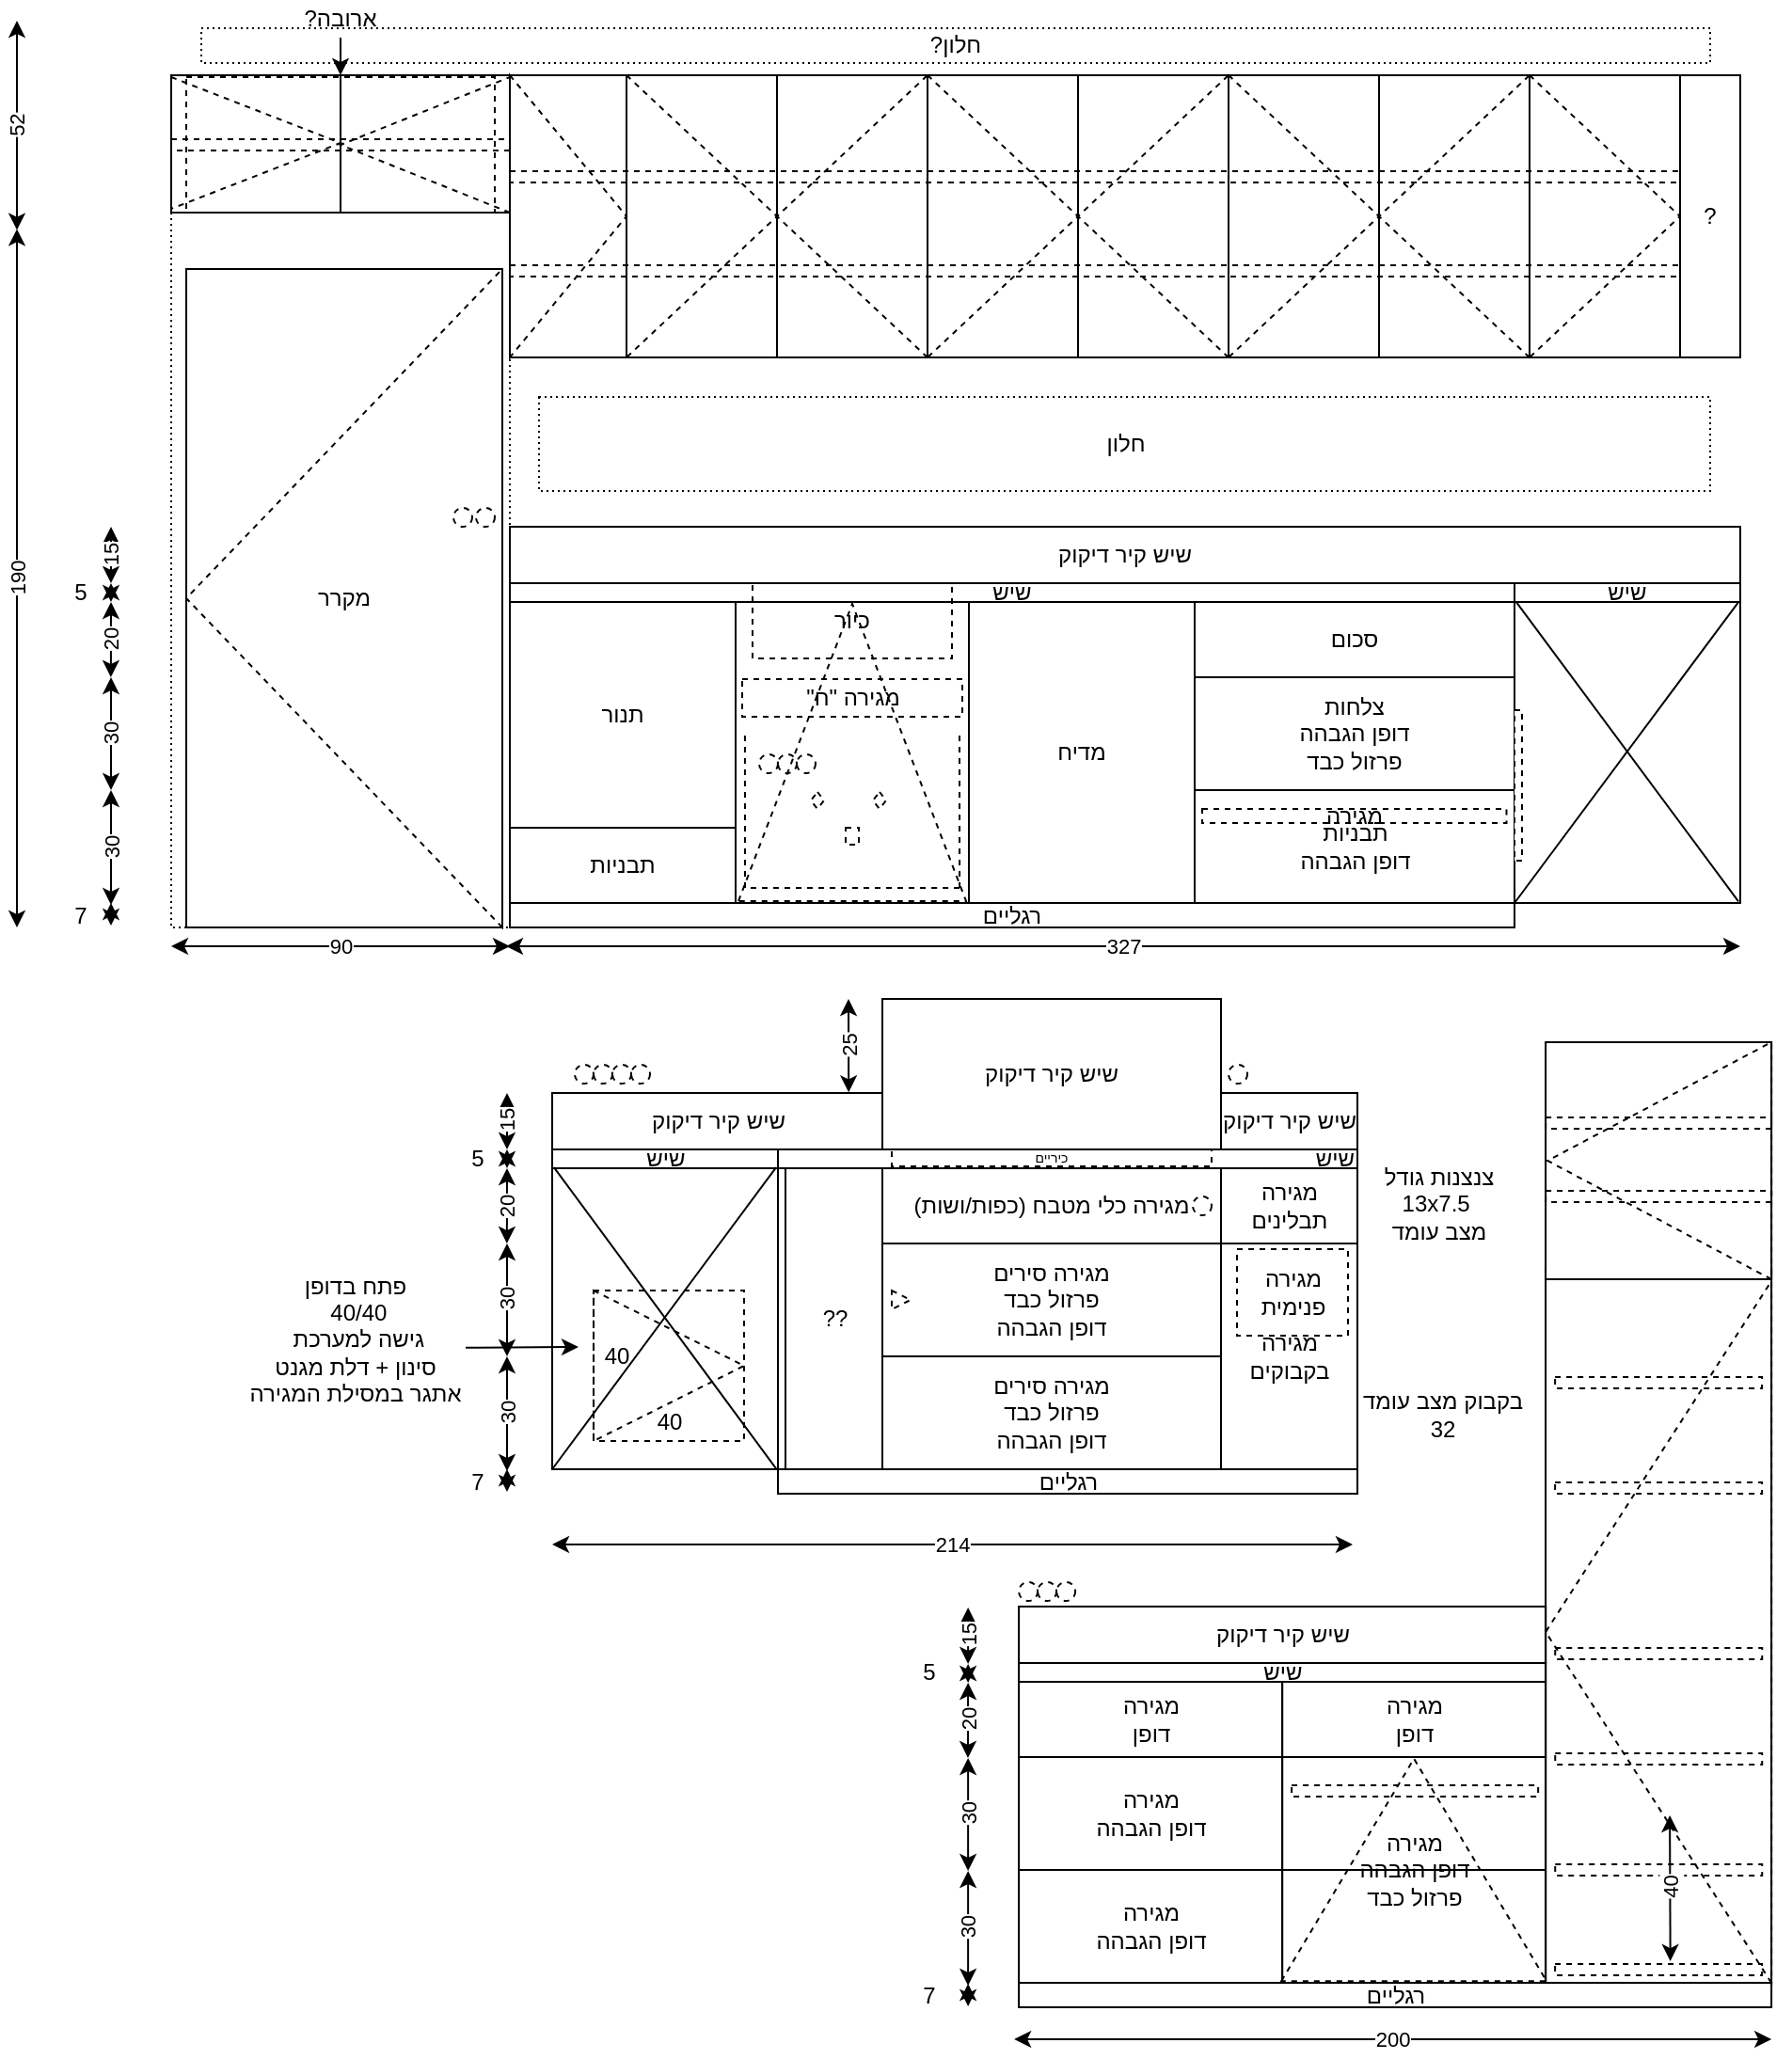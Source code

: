 <mxfile version="14.6.13" type="device"><diagram id="EuR9hZVsRx429y_d1P4q" name="Page-1"><mxGraphModel dx="1913" dy="806" grid="1" gridSize="10" guides="1" tooltips="1" connect="1" arrows="1" fold="1" page="1" pageScale="1" pageWidth="827" pageHeight="1169" math="0" shadow="0"><root><mxCell id="0"/><mxCell id="1" parent="0"/><mxCell id="hGmh5BVswc0bwjkuRxpp-82" value="" style="triangle;whiteSpace=wrap;html=1;fillColor=none;dashed=1;rotation=-180;" parent="1" vertex="1"><mxGeometry x="-30" y="162" width="168" height="350" as="geometry"/></mxCell><mxCell id="hGmh5BVswc0bwjkuRxpp-81" value="&lt;div style=&quot;direction: rtl&quot;&gt;&lt;br&gt;&lt;/div&gt;" style="rounded=0;whiteSpace=wrap;html=1;fillColor=none;dashed=1;dashPattern=1 2;" parent="1" vertex="1"><mxGeometry x="-38" y="132" width="180" height="380" as="geometry"/></mxCell><mxCell id="hGmh5BVswc0bwjkuRxpp-74" value="&lt;div style=&quot;direction: rtl&quot;&gt;&lt;span&gt;מקרר&lt;/span&gt;&lt;/div&gt;" style="rounded=0;whiteSpace=wrap;html=1;fillColor=none;" parent="1" vertex="1"><mxGeometry x="-30" y="162" width="168" height="350" as="geometry"/></mxCell><mxCell id="86EVHIqXW4juM2lfvM0m-1" value="שיש קיר דיקוק" style="rounded=0;whiteSpace=wrap;html=1;direction=&quot;rtl&quot;;" parent="1" vertex="1"><mxGeometry x="340" y="550" width="180" height="80" as="geometry"/></mxCell><mxCell id="icow_ygRH_gW6er2xLxD-1" value="&lt;div style=&quot;direction: rtl&quot;&gt;מגירה כלי מטבח (כפות/ושות)&lt;br&gt;&lt;/div&gt;" style="rounded=0;whiteSpace=wrap;html=1;direction=&quot;rtl&quot;;" parent="1" vertex="1"><mxGeometry x="340" y="640" width="180" height="40" as="geometry"/></mxCell><mxCell id="icow_ygRH_gW6er2xLxD-4" value="&lt;div style=&quot;direction: rtl&quot;&gt;מגירה סירים&lt;/div&gt;&lt;div style=&quot;direction: rtl&quot;&gt;פרזול כבד&lt;br&gt;&lt;/div&gt;&lt;div style=&quot;direction: rtl&quot;&gt;דופן הגבהה&lt;/div&gt;" style="rounded=0;whiteSpace=wrap;html=1;direction=&quot;rtl&quot;;" parent="1" vertex="1"><mxGeometry x="340" y="680" width="180" height="60" as="geometry"/></mxCell><mxCell id="icow_ygRH_gW6er2xLxD-5" value="&lt;div style=&quot;direction: rtl&quot;&gt;&lt;span&gt;מגירה תבלינים&lt;/span&gt;&lt;/div&gt;" style="rounded=0;whiteSpace=wrap;html=1;direction=&quot;rtl&quot;;" parent="1" vertex="1"><mxGeometry x="520" y="640" width="72.5" height="40" as="geometry"/></mxCell><mxCell id="icow_ygRH_gW6er2xLxD-7" value="&lt;div style=&quot;direction: rtl&quot;&gt;&lt;span&gt;מגירה בקבוקים&lt;/span&gt;&lt;/div&gt;" style="rounded=0;whiteSpace=wrap;html=1;direction=&quot;rtl&quot;;" parent="1" vertex="1"><mxGeometry x="520" y="680" width="72.5" height="120" as="geometry"/></mxCell><mxCell id="icow_ygRH_gW6er2xLxD-10" value="&lt;div style=&quot;direction: rtl&quot;&gt;צנצנות גודל&lt;/div&gt;&lt;div style=&quot;direction: rtl&quot;&gt;&amp;nbsp;13x7.5&lt;/div&gt;&lt;div style=&quot;direction: rtl&quot;&gt;מצב עומד&lt;br&gt;&lt;/div&gt;" style="text;html=1;strokeColor=none;fillColor=none;align=center;verticalAlign=middle;whiteSpace=wrap;rounded=0;direction=rtl;" parent="1" vertex="1"><mxGeometry x="586" y="639" width="100" height="40" as="geometry"/></mxCell><mxCell id="icow_ygRH_gW6er2xLxD-17" value="רגליים" style="rounded=0;whiteSpace=wrap;html=1;direction=&quot;rtl&quot;;" parent="1" vertex="1"><mxGeometry x="284.5" y="800" width="308" height="13" as="geometry"/></mxCell><mxCell id="icow_ygRH_gW6er2xLxD-19" value="&lt;div style=&quot;direction: rtl&quot;&gt;מגירה סירים&lt;/div&gt;&lt;div style=&quot;direction: rtl&quot;&gt;פרזול כבד&lt;br&gt;&lt;/div&gt;&lt;div style=&quot;direction: rtl&quot;&gt;דופן הגבהה&lt;/div&gt;" style="rounded=0;whiteSpace=wrap;html=1;direction=&quot;rtl&quot;;" parent="1" vertex="1"><mxGeometry x="340" y="740" width="180" height="60" as="geometry"/></mxCell><mxCell id="icow_ygRH_gW6er2xLxD-25" value="שיש" style="rounded=0;whiteSpace=wrap;html=1;direction=&quot;rtl&quot;;align=right;" parent="1" vertex="1"><mxGeometry x="284.5" y="630" width="308" height="10" as="geometry"/></mxCell><mxCell id="icow_ygRH_gW6er2xLxD-29" value="כיריים" style="rounded=0;whiteSpace=wrap;html=1;direction=&quot;rtl&quot;;dashed=1;fillColor=none;fontSize=7;" parent="1" vertex="1"><mxGeometry x="345" y="630" width="170" height="9" as="geometry"/></mxCell><mxCell id="icow_ygRH_gW6er2xLxD-32" value="" style="triangle;whiteSpace=wrap;html=1;dashed=1;" parent="1" vertex="1"><mxGeometry x="345" y="705" width="10" height="10" as="geometry"/></mxCell><mxCell id="icow_ygRH_gW6er2xLxD-34" value="??" style="rounded=0;whiteSpace=wrap;html=1;direction=&quot;rtl&quot;;" parent="1" vertex="1"><mxGeometry x="288.5" y="640" width="51.5" height="160" as="geometry"/></mxCell><mxCell id="icow_ygRH_gW6er2xLxD-35" value="" style="rounded=0;whiteSpace=wrap;html=1;direction=&quot;rtl&quot;;" parent="1" vertex="1"><mxGeometry x="164.5" y="640" width="120" height="160" as="geometry"/></mxCell><mxCell id="icow_ygRH_gW6er2xLxD-36" value="שיש" style="rounded=0;whiteSpace=wrap;html=1;direction=&quot;rtl&quot;;" parent="1" vertex="1"><mxGeometry x="164.5" y="630" width="120" height="10" as="geometry"/></mxCell><mxCell id="icow_ygRH_gW6er2xLxD-39" value="" style="endArrow=none;html=1;entryX=0.992;entryY=-0.003;entryDx=0;entryDy=0;entryPerimeter=0;" parent="1" target="icow_ygRH_gW6er2xLxD-35" edge="1"><mxGeometry width="50" height="50" relative="1" as="geometry"><mxPoint x="164.5" y="800" as="sourcePoint"/><mxPoint x="214.5" y="750" as="targetPoint"/></mxGeometry></mxCell><mxCell id="icow_ygRH_gW6er2xLxD-40" value="" style="endArrow=none;html=1;entryX=0.008;entryY=-0.003;entryDx=0;entryDy=0;entryPerimeter=0;exitX=0.992;exitY=0.998;exitDx=0;exitDy=0;exitPerimeter=0;" parent="1" source="icow_ygRH_gW6er2xLxD-35" target="icow_ygRH_gW6er2xLxD-35" edge="1"><mxGeometry width="50" height="50" relative="1" as="geometry"><mxPoint x="174.5" y="810" as="sourcePoint"/><mxPoint x="293.54" y="650.023" as="targetPoint"/></mxGeometry></mxCell><mxCell id="icow_ygRH_gW6er2xLxD-41" value="" style="ellipse;whiteSpace=wrap;html=1;aspect=fixed;dashed=1;fillColor=none;" parent="1" vertex="1"><mxGeometry x="505" y="655" width="10" height="10" as="geometry"/></mxCell><mxCell id="icow_ygRH_gW6er2xLxD-42" value="&lt;div style=&quot;direction: rtl&quot;&gt;בקבוק מצב עומד&lt;/div&gt;&lt;div style=&quot;direction: rtl&quot;&gt;32&lt;br&gt;&lt;/div&gt;" style="text;html=1;strokeColor=none;fillColor=none;align=center;verticalAlign=middle;whiteSpace=wrap;rounded=0;direction=rtl;" parent="1" vertex="1"><mxGeometry x="592.5" y="751" width="90" height="40" as="geometry"/></mxCell><mxCell id="86EVHIqXW4juM2lfvM0m-2" value="שיש קיר דיקוק" style="rounded=0;whiteSpace=wrap;html=1;direction=&quot;rtl&quot;;" parent="1" vertex="1"><mxGeometry x="164.5" y="600" width="175.5" height="30" as="geometry"/></mxCell><mxCell id="86EVHIqXW4juM2lfvM0m-3" value="שיש קיר דיקוק" style="rounded=0;whiteSpace=wrap;html=1;direction=&quot;rtl&quot;;" parent="1" vertex="1"><mxGeometry x="520" y="600" width="72.5" height="30" as="geometry"/></mxCell><mxCell id="LUrqCTTeFDIqkWXgjNmz-2" value="" style="whiteSpace=wrap;html=1;aspect=fixed;fillColor=none;dashed=1;" parent="1" vertex="1"><mxGeometry x="186.5" y="705" width="80" height="80" as="geometry"/></mxCell><mxCell id="LUrqCTTeFDIqkWXgjNmz-4" value="40" style="text;html=1;strokeColor=none;fillColor=none;align=center;verticalAlign=middle;whiteSpace=wrap;rounded=0;" parent="1" vertex="1"><mxGeometry x="206.5" y="765" width="40" height="20" as="geometry"/></mxCell><mxCell id="LUrqCTTeFDIqkWXgjNmz-5" value="40" style="text;html=1;strokeColor=none;fillColor=none;align=center;verticalAlign=middle;whiteSpace=wrap;rounded=0;" parent="1" vertex="1"><mxGeometry x="178.5" y="730" width="40" height="20" as="geometry"/></mxCell><mxCell id="LUrqCTTeFDIqkWXgjNmz-6" value="&lt;div style=&quot;direction: rtl&quot;&gt;&lt;span&gt;פתח בדופן&lt;/span&gt;&lt;/div&gt;&lt;div style=&quot;direction: rtl&quot;&gt;&lt;span&gt;40/40&amp;nbsp;&lt;/span&gt;&lt;/div&gt;&lt;div style=&quot;direction: rtl&quot;&gt;&lt;span&gt;גישה למערכת&amp;nbsp;&lt;/span&gt;&lt;/div&gt;&lt;div style=&quot;direction: rtl&quot;&gt;&lt;span&gt;סינון + דלת מגנט&lt;/span&gt;&lt;/div&gt;&lt;div style=&quot;direction: rtl&quot;&gt;אתגר במסילת המגירה&lt;/div&gt;" style="text;html=1;strokeColor=none;fillColor=none;align=center;verticalAlign=middle;whiteSpace=wrap;rounded=0;direction=rtl;" parent="1" vertex="1"><mxGeometry y="691" width="120" height="79" as="geometry"/></mxCell><mxCell id="LUrqCTTeFDIqkWXgjNmz-7" value="" style="endArrow=classic;html=1;entryX=0;entryY=0.25;entryDx=0;entryDy=0;entryPerimeter=0;exitX=1;exitY=0.553;exitDx=0;exitDy=0;exitPerimeter=0;" parent="1" target="LUrqCTTeFDIqkWXgjNmz-5" edge="1"><mxGeometry width="50" height="50" relative="1" as="geometry"><mxPoint x="118.5" y="735.415" as="sourcePoint"/><mxPoint x="278.5" y="700" as="targetPoint"/></mxGeometry></mxCell><mxCell id="LUrqCTTeFDIqkWXgjNmz-8" value="&lt;div style=&quot;direction: rtl&quot;&gt;&lt;span&gt;מגירה פנימית&lt;/span&gt;&lt;/div&gt;" style="rounded=0;whiteSpace=wrap;html=1;direction=&quot;rtl&quot;;dashed=1;" parent="1" vertex="1"><mxGeometry x="528.5" y="683" width="59" height="46" as="geometry"/></mxCell><mxCell id="LUrqCTTeFDIqkWXgjNmz-11" value="שיש" style="rounded=0;whiteSpace=wrap;html=1;direction=&quot;rtl&quot;;" parent="1" vertex="1"><mxGeometry x="142" y="329" width="534" height="10" as="geometry"/></mxCell><mxCell id="LUrqCTTeFDIqkWXgjNmz-12" value="5" style="text;html=1;strokeColor=none;fillColor=none;align=center;verticalAlign=middle;whiteSpace=wrap;rounded=0;" parent="1" vertex="1"><mxGeometry x="-106" y="329" width="40" height="10" as="geometry"/></mxCell><mxCell id="LUrqCTTeFDIqkWXgjNmz-16" value="7" style="text;html=1;strokeColor=none;fillColor=none;align=center;verticalAlign=middle;whiteSpace=wrap;rounded=0;" parent="1" vertex="1"><mxGeometry x="-106" y="499" width="40" height="13" as="geometry"/></mxCell><mxCell id="LUrqCTTeFDIqkWXgjNmz-18" value="&lt;div style=&quot;direction: rtl&quot;&gt;&lt;span&gt;מדיח&lt;/span&gt;&lt;/div&gt;" style="rounded=0;whiteSpace=wrap;html=1;fillColor=none;" parent="1" vertex="1"><mxGeometry x="386" y="339" width="120" height="160" as="geometry"/></mxCell><mxCell id="LUrqCTTeFDIqkWXgjNmz-19" value="רגליים" style="rounded=0;whiteSpace=wrap;html=1;direction=&quot;rtl&quot;;" parent="1" vertex="1"><mxGeometry x="142" y="499" width="534" height="13" as="geometry"/></mxCell><mxCell id="LUrqCTTeFDIqkWXgjNmz-20" value="&lt;div style=&quot;direction: rtl&quot;&gt;&lt;span&gt;תבניות&lt;/span&gt;&lt;/div&gt;" style="rounded=0;whiteSpace=wrap;html=1;fillColor=none;" parent="1" vertex="1"><mxGeometry x="142" y="459" width="120" height="40" as="geometry"/></mxCell><mxCell id="LUrqCTTeFDIqkWXgjNmz-21" value="&lt;div style=&quot;direction: rtl&quot;&gt;&lt;span&gt;תנור&lt;/span&gt;&lt;/div&gt;" style="rounded=0;whiteSpace=wrap;html=1;fillColor=none;" parent="1" vertex="1"><mxGeometry x="142" y="339" width="120" height="120" as="geometry"/></mxCell><mxCell id="LUrqCTTeFDIqkWXgjNmz-23" value="" style="triangle;whiteSpace=wrap;html=1;fillColor=none;dashed=1;" parent="1" vertex="1"><mxGeometry x="186.5" y="705" width="80" height="80" as="geometry"/></mxCell><mxCell id="LUrqCTTeFDIqkWXgjNmz-24" value="&lt;div style=&quot;direction: rtl&quot;&gt;כיור&lt;/div&gt;" style="rounded=0;whiteSpace=wrap;html=1;fillColor=none;dashed=1;" parent="1" vertex="1"><mxGeometry x="271" y="329" width="106" height="40" as="geometry"/></mxCell><mxCell id="LUrqCTTeFDIqkWXgjNmz-28" value="&lt;div style=&quot;direction: rtl&quot;&gt;&lt;br&gt;&lt;/div&gt;" style="rounded=0;whiteSpace=wrap;html=1;fillColor=none;" parent="1" vertex="1"><mxGeometry x="262" y="339" width="124" height="160" as="geometry"/></mxCell><mxCell id="LUrqCTTeFDIqkWXgjNmz-29" value="&lt;div style=&quot;direction: rtl&quot;&gt;סכום&lt;/div&gt;" style="rounded=0;whiteSpace=wrap;html=1;fillColor=none;" parent="1" vertex="1"><mxGeometry x="506" y="339" width="170" height="40" as="geometry"/></mxCell><mxCell id="LUrqCTTeFDIqkWXgjNmz-30" value="&lt;div style=&quot;direction: rtl&quot;&gt;צלחות&lt;/div&gt;&lt;div style=&quot;direction: rtl&quot;&gt;דופן הגבהה&lt;/div&gt;&lt;div style=&quot;direction: rtl&quot;&gt;פרזול כבד&lt;/div&gt;" style="rounded=0;whiteSpace=wrap;html=1;fillColor=none;" parent="1" vertex="1"><mxGeometry x="506" y="379" width="170" height="60" as="geometry"/></mxCell><mxCell id="LUrqCTTeFDIqkWXgjNmz-31" value="&lt;div style=&quot;direction: rtl&quot;&gt;תבניות&lt;/div&gt;&lt;div style=&quot;direction: rtl&quot;&gt;דופן הגבהה&lt;/div&gt;" style="rounded=0;whiteSpace=wrap;html=1;fillColor=none;" parent="1" vertex="1"><mxGeometry x="506" y="439" width="171" height="60" as="geometry"/></mxCell><mxCell id="LUrqCTTeFDIqkWXgjNmz-32" value="" style="rounded=0;whiteSpace=wrap;html=1;direction=&quot;rtl&quot;;" parent="1" vertex="1"><mxGeometry x="686" y="339" width="4" height="160" as="geometry"/></mxCell><mxCell id="LUrqCTTeFDIqkWXgjNmz-33" value="" style="rounded=0;whiteSpace=wrap;html=1;direction=&quot;rtl&quot;;" parent="1" vertex="1"><mxGeometry x="284.5" y="640" width="4" height="160" as="geometry"/></mxCell><mxCell id="LUrqCTTeFDIqkWXgjNmz-35" value="" style="ellipse;whiteSpace=wrap;html=1;aspect=fixed;dashed=1;fillColor=none;" parent="1" vertex="1"><mxGeometry x="274.5" y="420" width="10" height="10" as="geometry"/></mxCell><mxCell id="LUrqCTTeFDIqkWXgjNmz-36" value="" style="ellipse;whiteSpace=wrap;html=1;aspect=fixed;dashed=1;fillColor=none;" parent="1" vertex="1"><mxGeometry x="294.5" y="420" width="10" height="10" as="geometry"/></mxCell><mxCell id="LUrqCTTeFDIqkWXgjNmz-37" value="" style="ellipse;whiteSpace=wrap;html=1;aspect=fixed;dashed=1;fillColor=none;" parent="1" vertex="1"><mxGeometry x="284.5" y="420" width="10" height="10" as="geometry"/></mxCell><mxCell id="LUrqCTTeFDIqkWXgjNmz-38" value="" style="rhombus;whiteSpace=wrap;html=1;dashed=1;fillColor=none;" parent="1" vertex="1"><mxGeometry x="302" y="440" width="7" height="9" as="geometry"/></mxCell><mxCell id="LUrqCTTeFDIqkWXgjNmz-39" value="" style="rounded=0;whiteSpace=wrap;html=1;dashed=1;fontFamily=Helvetica;fontSize=12;fontColor=#000000;align=center;strokeColor=#000000;" parent="1" vertex="1"><mxGeometry x="320.5" y="459" width="7" height="9" as="geometry"/></mxCell><mxCell id="LUrqCTTeFDIqkWXgjNmz-43" value="" style="rhombus;whiteSpace=wrap;html=1;dashed=1;fillColor=none;" parent="1" vertex="1"><mxGeometry x="335" y="440" width="7" height="9" as="geometry"/></mxCell><mxCell id="LUrqCTTeFDIqkWXgjNmz-46" value="שיש" style="rounded=0;whiteSpace=wrap;html=1;direction=&quot;rtl&quot;;" parent="1" vertex="1"><mxGeometry x="676" y="329" width="120" height="10" as="geometry"/></mxCell><mxCell id="LUrqCTTeFDIqkWXgjNmz-47" value="" style="rounded=0;whiteSpace=wrap;html=1;direction=&quot;rtl&quot;;" parent="1" vertex="1"><mxGeometry x="676" y="339" width="120" height="160" as="geometry"/></mxCell><mxCell id="LUrqCTTeFDIqkWXgjNmz-48" value="" style="endArrow=none;html=1;entryX=0.008;entryY=-0.003;entryDx=0;entryDy=0;entryPerimeter=0;exitX=0.992;exitY=0.998;exitDx=0;exitDy=0;exitPerimeter=0;" parent="1" edge="1"><mxGeometry width="50" height="50" relative="1" as="geometry"><mxPoint x="795.04" y="498.182" as="sourcePoint"/><mxPoint x="676.96" y="339.023" as="targetPoint"/></mxGeometry></mxCell><mxCell id="LUrqCTTeFDIqkWXgjNmz-49" value="" style="endArrow=none;html=1;entryX=0.992;entryY=-0.003;entryDx=0;entryDy=0;entryPerimeter=0;" parent="1" edge="1"><mxGeometry width="50" height="50" relative="1" as="geometry"><mxPoint x="676" y="499" as="sourcePoint"/><mxPoint x="795.04" y="339.023" as="targetPoint"/></mxGeometry></mxCell><mxCell id="LUrqCTTeFDIqkWXgjNmz-51" value="&lt;div style=&quot;direction: rtl&quot;&gt;מגירה &quot;ח&quot;&lt;/div&gt;" style="rounded=0;whiteSpace=wrap;html=1;fillColor=none;dashed=1;" parent="1" vertex="1"><mxGeometry x="265.5" y="380" width="117" height="20" as="geometry"/></mxCell><mxCell id="LUrqCTTeFDIqkWXgjNmz-55" value="" style="endArrow=none;dashed=1;html=1;entryX=0.04;entryY=0.444;entryDx=0;entryDy=0;entryPerimeter=0;" parent="1" target="LUrqCTTeFDIqkWXgjNmz-28" edge="1"><mxGeometry width="50" height="50" relative="1" as="geometry"><mxPoint x="267" y="491" as="sourcePoint"/><mxPoint x="316" y="445" as="targetPoint"/></mxGeometry></mxCell><mxCell id="LUrqCTTeFDIqkWXgjNmz-56" value="" style="endArrow=none;dashed=1;html=1;entryX=0.04;entryY=0.444;entryDx=0;entryDy=0;entryPerimeter=0;" parent="1" edge="1"><mxGeometry width="50" height="50" relative="1" as="geometry"><mxPoint x="381.04" y="490.96" as="sourcePoint"/><mxPoint x="381.0" y="410" as="targetPoint"/></mxGeometry></mxCell><mxCell id="LUrqCTTeFDIqkWXgjNmz-57" value="" style="endArrow=none;dashed=1;html=1;" parent="1" edge="1"><mxGeometry width="50" height="50" relative="1" as="geometry"><mxPoint x="381" y="491" as="sourcePoint"/><mxPoint x="267" y="491" as="targetPoint"/><Array as="points"><mxPoint x="372" y="491"/></Array></mxGeometry></mxCell><mxCell id="LUrqCTTeFDIqkWXgjNmz-58" value="שיש קיר דיקוק" style="rounded=0;whiteSpace=wrap;html=1;direction=&quot;rtl&quot;;" parent="1" vertex="1"><mxGeometry x="142" y="299" width="654" height="30" as="geometry"/></mxCell><mxCell id="LUrqCTTeFDIqkWXgjNmz-59" value="&lt;div style=&quot;direction: rtl&quot;&gt;&lt;span&gt;מגירה&lt;/span&gt;&lt;/div&gt;" style="rounded=0;whiteSpace=wrap;html=1;direction=&quot;rtl&quot;;dashed=1;" parent="1" vertex="1"><mxGeometry x="510" y="449" width="161.75" height="7.5" as="geometry"/></mxCell><mxCell id="RCvR7ttBG58yVOdRnzuE-3" value="שיש" style="rounded=0;whiteSpace=wrap;html=1;direction=&quot;rtl&quot;;" parent="1" vertex="1"><mxGeometry x="412.56" y="903" width="280" height="10" as="geometry"/></mxCell><mxCell id="RCvR7ttBG58yVOdRnzuE-10" value="רגליים" style="rounded=0;whiteSpace=wrap;html=1;direction=&quot;rtl&quot;;" parent="1" vertex="1"><mxGeometry x="412.56" y="1073" width="400" height="13" as="geometry"/></mxCell><mxCell id="RCvR7ttBG58yVOdRnzuE-15" value="&lt;div style=&quot;direction: rtl&quot;&gt;&lt;span&gt;מגירה&lt;/span&gt;&lt;/div&gt;&lt;div style=&quot;direction: rtl&quot;&gt;&lt;span&gt;דופן&lt;/span&gt;&lt;/div&gt;" style="rounded=0;whiteSpace=wrap;html=1;fillColor=none;" parent="1" vertex="1"><mxGeometry x="412.56" y="913" width="140" height="40" as="geometry"/></mxCell><mxCell id="RCvR7ttBG58yVOdRnzuE-16" value="&lt;div style=&quot;direction: rtl&quot;&gt;&lt;div style=&quot;direction: rtl&quot;&gt;&lt;span&gt;מגירה&lt;/span&gt;&lt;/div&gt;&lt;div style=&quot;direction: rtl&quot;&gt;&lt;span&gt;דופן הגבהה&lt;/span&gt;&lt;/div&gt;&lt;/div&gt;" style="rounded=0;whiteSpace=wrap;html=1;fillColor=none;" parent="1" vertex="1"><mxGeometry x="412.56" y="953" width="140" height="60" as="geometry"/></mxCell><mxCell id="RCvR7ttBG58yVOdRnzuE-17" value="&lt;div style=&quot;direction: rtl&quot;&gt;&lt;div style=&quot;direction: rtl&quot;&gt;&lt;span&gt;מגירה&lt;/span&gt;&lt;/div&gt;&lt;div style=&quot;direction: rtl&quot;&gt;&lt;span&gt;דופן הגבהה&lt;/span&gt;&lt;/div&gt;&lt;/div&gt;" style="rounded=0;whiteSpace=wrap;html=1;fillColor=none;" parent="1" vertex="1"><mxGeometry x="412.56" y="1013" width="140" height="60" as="geometry"/></mxCell><mxCell id="RCvR7ttBG58yVOdRnzuE-19" value="" style="ellipse;whiteSpace=wrap;html=1;aspect=fixed;dashed=1;fillColor=none;" parent="1" vertex="1"><mxGeometry x="412.56" y="860" width="10" height="10" as="geometry"/></mxCell><mxCell id="RCvR7ttBG58yVOdRnzuE-20" value="" style="ellipse;whiteSpace=wrap;html=1;aspect=fixed;dashed=1;fillColor=none;" parent="1" vertex="1"><mxGeometry x="432.56" y="860" width="10" height="10" as="geometry"/></mxCell><mxCell id="RCvR7ttBG58yVOdRnzuE-21" value="" style="ellipse;whiteSpace=wrap;html=1;aspect=fixed;dashed=1;fillColor=none;" parent="1" vertex="1"><mxGeometry x="422.56" y="860" width="10" height="10" as="geometry"/></mxCell><mxCell id="RCvR7ttBG58yVOdRnzuE-33" value="שיש קיר דיקוק" style="rounded=0;whiteSpace=wrap;html=1;direction=&quot;rtl&quot;;" parent="1" vertex="1"><mxGeometry x="412.56" y="873" width="280" height="30" as="geometry"/></mxCell><mxCell id="RCvR7ttBG58yVOdRnzuE-46" value="&lt;div style=&quot;direction: rtl&quot;&gt;&lt;br&gt;&lt;/div&gt;" style="rounded=0;whiteSpace=wrap;html=1;fillColor=none;" parent="1" vertex="1"><mxGeometry x="692.56" y="693" width="120" height="380" as="geometry"/></mxCell><mxCell id="RCvR7ttBG58yVOdRnzuE-48" value="&lt;div style=&quot;direction: rtl&quot;&gt;&lt;div style=&quot;direction: rtl&quot;&gt;&lt;span&gt;מגירה&lt;/span&gt;&lt;/div&gt;&lt;div style=&quot;direction: rtl&quot;&gt;&lt;span&gt;דופן הגבהה&lt;/span&gt;&lt;/div&gt;&lt;div style=&quot;direction: rtl&quot;&gt;&lt;span&gt;פרזול כבד&lt;/span&gt;&lt;/div&gt;&lt;/div&gt;" style="rounded=0;whiteSpace=wrap;html=1;fillColor=none;" parent="1" vertex="1"><mxGeometry x="552.56" y="953" width="140" height="120" as="geometry"/></mxCell><mxCell id="RCvR7ttBG58yVOdRnzuE-49" value="&lt;div style=&quot;direction: rtl&quot;&gt;&lt;span&gt;מגירה&lt;/span&gt;&lt;/div&gt;&lt;div style=&quot;direction: rtl&quot;&gt;&lt;span&gt;דופן&lt;/span&gt;&lt;/div&gt;" style="rounded=0;whiteSpace=wrap;html=1;fillColor=none;" parent="1" vertex="1"><mxGeometry x="552.56" y="913" width="140" height="40" as="geometry"/></mxCell><mxCell id="RCvR7ttBG58yVOdRnzuE-51" value="&lt;div style=&quot;direction: rtl&quot;&gt;&lt;br&gt;&lt;/div&gt;" style="rounded=0;whiteSpace=wrap;html=1;direction=&quot;rtl&quot;;dashed=1;" parent="1" vertex="1"><mxGeometry x="697.56" y="1063" width="110" height="6" as="geometry"/></mxCell><mxCell id="RCvR7ttBG58yVOdRnzuE-53" value="&lt;div style=&quot;direction: rtl&quot;&gt;&lt;br&gt;&lt;/div&gt;" style="rounded=0;whiteSpace=wrap;html=1;direction=&quot;rtl&quot;;dashed=1;" parent="1" vertex="1"><mxGeometry x="697.62" y="1010" width="110" height="6" as="geometry"/></mxCell><mxCell id="RCvR7ttBG58yVOdRnzuE-56" value="40" style="endArrow=classic;startArrow=classic;html=1;exitX=0.557;exitY=-0.246;exitDx=0;exitDy=0;exitPerimeter=0;horizontal=0;" parent="1" source="RCvR7ttBG58yVOdRnzuE-51" edge="1"><mxGeometry width="50" height="50" relative="1" as="geometry"><mxPoint x="708.56" y="1034" as="sourcePoint"/><mxPoint x="758.56" y="984" as="targetPoint"/></mxGeometry></mxCell><mxCell id="RCvR7ttBG58yVOdRnzuE-57" value="&lt;div style=&quot;direction: rtl&quot;&gt;&lt;br&gt;&lt;/div&gt;" style="rounded=0;whiteSpace=wrap;html=1;direction=&quot;rtl&quot;;dashed=1;" parent="1" vertex="1"><mxGeometry x="697.62" y="951" width="110" height="6" as="geometry"/></mxCell><mxCell id="RCvR7ttBG58yVOdRnzuE-58" value="&lt;div style=&quot;direction: rtl&quot;&gt;&lt;br&gt;&lt;/div&gt;" style="rounded=0;whiteSpace=wrap;html=1;direction=&quot;rtl&quot;;dashed=1;" parent="1" vertex="1"><mxGeometry x="697.62" y="895" width="110" height="6" as="geometry"/></mxCell><mxCell id="RCvR7ttBG58yVOdRnzuE-59" value="&lt;div style=&quot;direction: rtl&quot;&gt;&lt;br&gt;&lt;/div&gt;" style="rounded=0;whiteSpace=wrap;html=1;direction=&quot;rtl&quot;;dashed=1;" parent="1" vertex="1"><mxGeometry x="697.56" y="807" width="110" height="6" as="geometry"/></mxCell><mxCell id="RCvR7ttBG58yVOdRnzuE-60" value="&lt;div style=&quot;direction: rtl&quot;&gt;&lt;br&gt;&lt;/div&gt;" style="rounded=0;whiteSpace=wrap;html=1;direction=&quot;rtl&quot;;dashed=1;" parent="1" vertex="1"><mxGeometry x="697.56" y="751" width="110" height="6" as="geometry"/></mxCell><mxCell id="RCvR7ttBG58yVOdRnzuE-61" value="" style="rounded=0;whiteSpace=wrap;html=1;" parent="1" vertex="1"><mxGeometry x="692.56" y="573" width="120" height="126" as="geometry"/></mxCell><mxCell id="RCvR7ttBG58yVOdRnzuE-63" value="" style="triangle;whiteSpace=wrap;html=1;fillColor=none;dashed=1;rotation=-180;" parent="1" vertex="1"><mxGeometry x="692.56" y="700" width="120" height="373" as="geometry"/></mxCell><mxCell id="RCvR7ttBG58yVOdRnzuE-64" value="" style="triangle;whiteSpace=wrap;html=1;fillColor=none;dashed=1;rotation=-180;" parent="1" vertex="1"><mxGeometry x="693.56" y="573" width="119" height="126" as="geometry"/></mxCell><mxCell id="RCvR7ttBG58yVOdRnzuE-66" value="&lt;div style=&quot;direction: rtl&quot;&gt;&lt;br&gt;&lt;/div&gt;" style="rounded=0;whiteSpace=wrap;html=1;direction=&quot;rtl&quot;;dashed=1;fillColor=none;" parent="1" vertex="1"><mxGeometry x="692.56" y="652" width="120" height="6" as="geometry"/></mxCell><mxCell id="RCvR7ttBG58yVOdRnzuE-67" value="&lt;div style=&quot;direction: rtl&quot;&gt;&lt;br&gt;&lt;/div&gt;" style="rounded=0;whiteSpace=wrap;html=1;direction=&quot;rtl&quot;;dashed=1;fillColor=none;" parent="1" vertex="1"><mxGeometry x="692.56" y="613" width="120" height="6" as="geometry"/></mxCell><mxCell id="RCvR7ttBG58yVOdRnzuE-71" value="" style="endArrow=none;html=1;strokeWidth=1;entryX=1;entryY=0.5;entryDx=0;entryDy=0;" parent="1" target="RCvR7ttBG58yVOdRnzuE-48" edge="1"><mxGeometry width="50" height="50" relative="1" as="geometry"><mxPoint x="552.56" y="1013" as="sourcePoint"/><mxPoint x="692.56" y="1014" as="targetPoint"/></mxGeometry></mxCell><mxCell id="RCvR7ttBG58yVOdRnzuE-72" value="" style="triangle;whiteSpace=wrap;html=1;fillColor=none;dashed=1;rotation=-90;" parent="1" vertex="1"><mxGeometry x="563.44" y="942.5" width="118.25" height="141" as="geometry"/></mxCell><mxCell id="RCvR7ttBG58yVOdRnzuE-73" value="&lt;div style=&quot;direction: rtl&quot;&gt;&lt;br&gt;&lt;/div&gt;" style="rounded=0;whiteSpace=wrap;html=1;direction=&quot;rtl&quot;;dashed=1;fillColor=none;" parent="1" vertex="1"><mxGeometry x="557.56" y="968" width="131" height="6" as="geometry"/></mxCell><mxCell id="RCvR7ttBG58yVOdRnzuE-74" value="" style="triangle;whiteSpace=wrap;html=1;fillColor=none;dashed=1;rotation=-90;" parent="1" vertex="1"><mxGeometry x="245" y="358.5" width="158" height="121" as="geometry"/></mxCell><mxCell id="hGmh5BVswc0bwjkuRxpp-1" value="&lt;div style=&quot;direction: rtl&quot;&gt;&lt;br&gt;&lt;/div&gt;" style="rounded=0;whiteSpace=wrap;html=1;fillColor=none;" parent="1" vertex="1"><mxGeometry x="204" y="59" width="80" height="150" as="geometry"/></mxCell><mxCell id="hGmh5BVswc0bwjkuRxpp-5" value="" style="endArrow=classic;startArrow=classic;html=1;entryX=0.75;entryY=0;entryDx=0;entryDy=0;horizontal=0;" parent="1" edge="1"><mxGeometry width="50" height="50" relative="1" as="geometry"><mxPoint x="-70" y="511" as="sourcePoint"/><mxPoint x="-70.0" y="499" as="targetPoint"/></mxGeometry></mxCell><mxCell id="hGmh5BVswc0bwjkuRxpp-6" value="30" style="endArrow=classic;startArrow=classic;html=1;horizontal=0;" parent="1" edge="1"><mxGeometry width="50" height="50" relative="1" as="geometry"><mxPoint x="-70" y="500" as="sourcePoint"/><mxPoint x="-70" y="439" as="targetPoint"/></mxGeometry></mxCell><mxCell id="hGmh5BVswc0bwjkuRxpp-9" value="20" style="endArrow=classic;startArrow=classic;html=1;exitX=1;exitY=0;exitDx=0;exitDy=0;entryX=0.9;entryY=1;entryDx=0;entryDy=0;entryPerimeter=0;horizontal=0;" parent="1" target="LUrqCTTeFDIqkWXgjNmz-12" edge="1"><mxGeometry width="50" height="50" relative="1" as="geometry"><mxPoint x="-70.06" y="379" as="sourcePoint"/><mxPoint x="-70.06" y="340.5" as="targetPoint"/></mxGeometry></mxCell><mxCell id="hGmh5BVswc0bwjkuRxpp-10" value="" style="endArrow=classic;startArrow=classic;html=1;horizontal=0;" parent="1" edge="1"><mxGeometry width="50" height="50" relative="1" as="geometry"><mxPoint x="-70" y="339" as="sourcePoint"/><mxPoint x="-70" y="329" as="targetPoint"/></mxGeometry></mxCell><mxCell id="hGmh5BVswc0bwjkuRxpp-12" value="30" style="endArrow=classic;startArrow=classic;html=1;exitX=1;exitY=0;exitDx=0;exitDy=0;horizontal=0;" parent="1" edge="1"><mxGeometry width="50" height="50" relative="1" as="geometry"><mxPoint x="-70.0" y="439" as="sourcePoint"/><mxPoint x="-70" y="379" as="targetPoint"/></mxGeometry></mxCell><mxCell id="hGmh5BVswc0bwjkuRxpp-15" value="15" style="endArrow=classic;startArrow=classic;html=1;horizontal=0;" parent="1" edge="1"><mxGeometry width="50" height="50" relative="1" as="geometry"><mxPoint x="-70" y="329" as="sourcePoint"/><mxPoint x="-70" y="299" as="targetPoint"/></mxGeometry></mxCell><mxCell id="hGmh5BVswc0bwjkuRxpp-22" value="25" style="endArrow=classic;startArrow=classic;html=1;exitX=0.898;exitY=-0.011;exitDx=0;exitDy=0;exitPerimeter=0;horizontal=0;" parent="1" source="86EVHIqXW4juM2lfvM0m-2" edge="1"><mxGeometry width="50" height="50" relative="1" as="geometry"><mxPoint x="300.83" y="600" as="sourcePoint"/><mxPoint x="322" y="550" as="targetPoint"/></mxGeometry></mxCell><mxCell id="hGmh5BVswc0bwjkuRxpp-32" value="" style="ellipse;whiteSpace=wrap;html=1;aspect=fixed;dashed=1;fillColor=none;" parent="1" vertex="1"><mxGeometry x="176.5" y="585" width="10" height="10" as="geometry"/></mxCell><mxCell id="hGmh5BVswc0bwjkuRxpp-33" value="" style="ellipse;whiteSpace=wrap;html=1;aspect=fixed;dashed=1;fillColor=none;" parent="1" vertex="1"><mxGeometry x="196.5" y="585" width="10" height="10" as="geometry"/></mxCell><mxCell id="hGmh5BVswc0bwjkuRxpp-34" value="" style="ellipse;whiteSpace=wrap;html=1;aspect=fixed;dashed=1;fillColor=none;" parent="1" vertex="1"><mxGeometry x="186.5" y="585" width="10" height="10" as="geometry"/></mxCell><mxCell id="hGmh5BVswc0bwjkuRxpp-35" value="" style="ellipse;whiteSpace=wrap;html=1;aspect=fixed;dashed=1;fillColor=none;" parent="1" vertex="1"><mxGeometry x="206.5" y="585" width="10" height="10" as="geometry"/></mxCell><mxCell id="hGmh5BVswc0bwjkuRxpp-36" value="" style="ellipse;whiteSpace=wrap;html=1;aspect=fixed;dashed=1;fillColor=none;" parent="1" vertex="1"><mxGeometry x="524" y="585" width="10" height="10" as="geometry"/></mxCell><mxCell id="hGmh5BVswc0bwjkuRxpp-41" value="&lt;div style=&quot;direction: rtl&quot;&gt;&lt;br&gt;&lt;/div&gt;" style="rounded=0;whiteSpace=wrap;html=1;fillColor=none;" parent="1" vertex="1"><mxGeometry x="284" y="59" width="80" height="150" as="geometry"/></mxCell><mxCell id="hGmh5BVswc0bwjkuRxpp-48" value="" style="triangle;whiteSpace=wrap;html=1;fillColor=none;dashed=1;rotation=-180;" parent="1" vertex="1"><mxGeometry x="284" y="59" width="80" height="150" as="geometry"/></mxCell><mxCell id="hGmh5BVswc0bwjkuRxpp-49" value="" style="triangle;whiteSpace=wrap;html=1;fillColor=none;dashed=1;rotation=0;" parent="1" vertex="1"><mxGeometry x="204" y="59" width="80" height="150" as="geometry"/></mxCell><mxCell id="hGmh5BVswc0bwjkuRxpp-52" value="&lt;div style=&quot;direction: rtl&quot;&gt;&lt;br&gt;&lt;/div&gt;" style="rounded=0;whiteSpace=wrap;html=1;fillColor=none;" parent="1" vertex="1"><mxGeometry x="364" y="59" width="80" height="150" as="geometry"/></mxCell><mxCell id="hGmh5BVswc0bwjkuRxpp-53" value="&lt;div style=&quot;direction: rtl&quot;&gt;&lt;br&gt;&lt;/div&gt;" style="rounded=0;whiteSpace=wrap;html=1;fillColor=none;" parent="1" vertex="1"><mxGeometry x="444" y="59" width="80" height="150" as="geometry"/></mxCell><mxCell id="hGmh5BVswc0bwjkuRxpp-54" value="" style="triangle;whiteSpace=wrap;html=1;fillColor=none;dashed=1;rotation=-180;" parent="1" vertex="1"><mxGeometry x="444" y="59" width="80" height="150" as="geometry"/></mxCell><mxCell id="hGmh5BVswc0bwjkuRxpp-55" value="" style="triangle;whiteSpace=wrap;html=1;fillColor=none;dashed=1;rotation=0;" parent="1" vertex="1"><mxGeometry x="364" y="59" width="80" height="150" as="geometry"/></mxCell><mxCell id="hGmh5BVswc0bwjkuRxpp-56" value="&lt;div style=&quot;direction: rtl&quot;&gt;&lt;br&gt;&lt;/div&gt;" style="rounded=0;whiteSpace=wrap;html=1;fillColor=none;" parent="1" vertex="1"><mxGeometry x="524" y="59" width="80" height="150" as="geometry"/></mxCell><mxCell id="hGmh5BVswc0bwjkuRxpp-57" value="&lt;div style=&quot;direction: rtl&quot;&gt;&lt;br&gt;&lt;/div&gt;" style="rounded=0;whiteSpace=wrap;html=1;fillColor=none;" parent="1" vertex="1"><mxGeometry x="604" y="59" width="80" height="150" as="geometry"/></mxCell><mxCell id="hGmh5BVswc0bwjkuRxpp-58" value="" style="triangle;whiteSpace=wrap;html=1;fillColor=none;dashed=1;rotation=-180;" parent="1" vertex="1"><mxGeometry x="604" y="59" width="80" height="150" as="geometry"/></mxCell><mxCell id="hGmh5BVswc0bwjkuRxpp-59" value="" style="triangle;whiteSpace=wrap;html=1;fillColor=none;dashed=1;rotation=0;" parent="1" vertex="1"><mxGeometry x="524" y="59" width="80" height="150" as="geometry"/></mxCell><mxCell id="hGmh5BVswc0bwjkuRxpp-60" value="&lt;div style=&quot;direction: rtl&quot;&gt;&lt;br&gt;&lt;/div&gt;" style="rounded=0;whiteSpace=wrap;html=1;fillColor=none;" parent="1" vertex="1"><mxGeometry x="142" y="59" width="62" height="150" as="geometry"/></mxCell><mxCell id="hGmh5BVswc0bwjkuRxpp-61" value="" style="triangle;whiteSpace=wrap;html=1;fillColor=none;dashed=1;rotation=0;" parent="1" vertex="1"><mxGeometry x="142" y="59" width="62" height="150" as="geometry"/></mxCell><mxCell id="hGmh5BVswc0bwjkuRxpp-62" value="&lt;div style=&quot;direction: rtl&quot;&gt;&lt;br&gt;&lt;/div&gt;" style="rounded=0;whiteSpace=wrap;html=1;fillColor=none;" parent="1" vertex="1"><mxGeometry x="684" y="59" width="80" height="150" as="geometry"/></mxCell><mxCell id="hGmh5BVswc0bwjkuRxpp-63" value="" style="triangle;whiteSpace=wrap;html=1;fillColor=none;dashed=1;rotation=0;" parent="1" vertex="1"><mxGeometry x="684" y="59" width="80" height="150" as="geometry"/></mxCell><mxCell id="hGmh5BVswc0bwjkuRxpp-65" value="&lt;div style=&quot;direction: rtl&quot;&gt;&lt;br&gt;&lt;/div&gt;" style="rounded=0;whiteSpace=wrap;html=1;direction=&quot;rtl&quot;;dashed=1;fillColor=none;" parent="1" vertex="1"><mxGeometry x="142" y="160" width="622" height="6" as="geometry"/></mxCell><mxCell id="hGmh5BVswc0bwjkuRxpp-66" value="&lt;div style=&quot;direction: rtl&quot;&gt;&lt;br&gt;&lt;/div&gt;" style="rounded=0;whiteSpace=wrap;html=1;direction=&quot;rtl&quot;;dashed=1;fillColor=none;" parent="1" vertex="1"><mxGeometry x="142" y="110" width="622" height="6" as="geometry"/></mxCell><mxCell id="hGmh5BVswc0bwjkuRxpp-72" value="" style="ellipse;whiteSpace=wrap;html=1;aspect=fixed;dashed=1;fillColor=none;" parent="1" vertex="1"><mxGeometry x="124" y="289" width="10" height="10" as="geometry"/></mxCell><mxCell id="hGmh5BVswc0bwjkuRxpp-77" value="&lt;div style=&quot;direction: rtl&quot;&gt;&lt;br&gt;&lt;/div&gt;" style="rounded=0;whiteSpace=wrap;html=1;fillColor=none;" parent="1" vertex="1"><mxGeometry x="-38" y="59" width="90" height="73" as="geometry"/></mxCell><mxCell id="hGmh5BVswc0bwjkuRxpp-78" value="&lt;div style=&quot;direction: rtl&quot;&gt;&lt;br&gt;&lt;/div&gt;" style="rounded=0;whiteSpace=wrap;html=1;fillColor=none;" parent="1" vertex="1"><mxGeometry x="52" y="59" width="90" height="73" as="geometry"/></mxCell><mxCell id="hGmh5BVswc0bwjkuRxpp-80" value="90" style="endArrow=classic;startArrow=classic;html=1;" parent="1" edge="1"><mxGeometry width="50" height="50" relative="1" as="geometry"><mxPoint x="142" y="522" as="sourcePoint"/><mxPoint x="-38" y="522" as="targetPoint"/></mxGeometry></mxCell><mxCell id="hGmh5BVswc0bwjkuRxpp-83" value="&lt;div style=&quot;direction: rtl&quot;&gt;&lt;br&gt;&lt;/div&gt;" style="rounded=0;whiteSpace=wrap;html=1;direction=&quot;rtl&quot;;dashed=1;fillColor=none;" parent="1" vertex="1"><mxGeometry x="-38" y="93" width="180" height="6" as="geometry"/></mxCell><mxCell id="hGmh5BVswc0bwjkuRxpp-85" value="" style="triangle;whiteSpace=wrap;html=1;fillColor=none;dashed=1;rotation=0;" parent="1" vertex="1"><mxGeometry x="-38" y="60" width="90" height="70" as="geometry"/></mxCell><mxCell id="hGmh5BVswc0bwjkuRxpp-88" value="" style="triangle;whiteSpace=wrap;html=1;fillColor=none;dashed=1;rotation=-180;" parent="1" vertex="1"><mxGeometry x="52" y="60" width="90" height="72" as="geometry"/></mxCell><mxCell id="hGmh5BVswc0bwjkuRxpp-90" value="190" style="endArrow=classic;startArrow=classic;html=1;horizontal=0;" parent="1" edge="1"><mxGeometry width="50" height="50" relative="1" as="geometry"><mxPoint x="-120" y="512" as="sourcePoint"/><mxPoint x="-120" y="140.69" as="targetPoint"/></mxGeometry></mxCell><mxCell id="hGmh5BVswc0bwjkuRxpp-91" value="5" style="text;html=1;strokeColor=none;fillColor=none;align=center;verticalAlign=middle;whiteSpace=wrap;rounded=0;" parent="1" vertex="1"><mxGeometry x="104.5" y="630" width="40" height="10" as="geometry"/></mxCell><mxCell id="hGmh5BVswc0bwjkuRxpp-92" value="7" style="text;html=1;strokeColor=none;fillColor=none;align=center;verticalAlign=middle;whiteSpace=wrap;rounded=0;" parent="1" vertex="1"><mxGeometry x="104.5" y="800" width="40" height="13" as="geometry"/></mxCell><mxCell id="hGmh5BVswc0bwjkuRxpp-93" value="" style="endArrow=classic;startArrow=classic;html=1;entryX=0.75;entryY=0;entryDx=0;entryDy=0;horizontal=0;" parent="1" edge="1"><mxGeometry width="50" height="50" relative="1" as="geometry"><mxPoint x="140.5" y="812" as="sourcePoint"/><mxPoint x="140.5" y="800" as="targetPoint"/></mxGeometry></mxCell><mxCell id="hGmh5BVswc0bwjkuRxpp-94" value="30" style="endArrow=classic;startArrow=classic;html=1;horizontal=0;" parent="1" edge="1"><mxGeometry width="50" height="50" relative="1" as="geometry"><mxPoint x="140.5" y="801" as="sourcePoint"/><mxPoint x="140.5" y="740.0" as="targetPoint"/></mxGeometry></mxCell><mxCell id="hGmh5BVswc0bwjkuRxpp-95" value="20" style="endArrow=classic;startArrow=classic;html=1;exitX=1;exitY=0;exitDx=0;exitDy=0;entryX=0.9;entryY=1;entryDx=0;entryDy=0;entryPerimeter=0;horizontal=0;" parent="1" target="hGmh5BVswc0bwjkuRxpp-91" edge="1"><mxGeometry width="50" height="50" relative="1" as="geometry"><mxPoint x="140.44" y="680.0" as="sourcePoint"/><mxPoint x="140.44" y="641.5" as="targetPoint"/></mxGeometry></mxCell><mxCell id="hGmh5BVswc0bwjkuRxpp-96" value="" style="endArrow=classic;startArrow=classic;html=1;horizontal=0;" parent="1" edge="1"><mxGeometry width="50" height="50" relative="1" as="geometry"><mxPoint x="140.5" y="640.0" as="sourcePoint"/><mxPoint x="140.5" y="630.0" as="targetPoint"/></mxGeometry></mxCell><mxCell id="hGmh5BVswc0bwjkuRxpp-97" value="30" style="endArrow=classic;startArrow=classic;html=1;exitX=1;exitY=0;exitDx=0;exitDy=0;horizontal=0;" parent="1" edge="1"><mxGeometry width="50" height="50" relative="1" as="geometry"><mxPoint x="140.5" y="740.0" as="sourcePoint"/><mxPoint x="140.5" y="680.0" as="targetPoint"/></mxGeometry></mxCell><mxCell id="hGmh5BVswc0bwjkuRxpp-98" value="15" style="endArrow=classic;startArrow=classic;html=1;horizontal=0;" parent="1" edge="1"><mxGeometry width="50" height="50" relative="1" as="geometry"><mxPoint x="140.5" y="630.0" as="sourcePoint"/><mxPoint x="140.5" y="600.0" as="targetPoint"/></mxGeometry></mxCell><mxCell id="hGmh5BVswc0bwjkuRxpp-99" value="5" style="text;html=1;strokeColor=none;fillColor=none;align=center;verticalAlign=middle;whiteSpace=wrap;rounded=0;" parent="1" vertex="1"><mxGeometry x="345" y="903" width="40" height="10" as="geometry"/></mxCell><mxCell id="hGmh5BVswc0bwjkuRxpp-100" value="7" style="text;html=1;strokeColor=none;fillColor=none;align=center;verticalAlign=middle;whiteSpace=wrap;rounded=0;" parent="1" vertex="1"><mxGeometry x="345" y="1073" width="40" height="13" as="geometry"/></mxCell><mxCell id="hGmh5BVswc0bwjkuRxpp-101" value="" style="endArrow=classic;startArrow=classic;html=1;entryX=0.75;entryY=0;entryDx=0;entryDy=0;horizontal=0;" parent="1" edge="1"><mxGeometry width="50" height="50" relative="1" as="geometry"><mxPoint x="385.56" y="1085.5" as="sourcePoint"/><mxPoint x="385.56" y="1073.5" as="targetPoint"/></mxGeometry></mxCell><mxCell id="hGmh5BVswc0bwjkuRxpp-102" value="30" style="endArrow=classic;startArrow=classic;html=1;horizontal=0;" parent="1" edge="1"><mxGeometry width="50" height="50" relative="1" as="geometry"><mxPoint x="385.56" y="1074.5" as="sourcePoint"/><mxPoint x="385.56" y="1013.5" as="targetPoint"/></mxGeometry></mxCell><mxCell id="hGmh5BVswc0bwjkuRxpp-103" value="20" style="endArrow=classic;startArrow=classic;html=1;exitX=1;exitY=0;exitDx=0;exitDy=0;entryX=0.9;entryY=1;entryDx=0;entryDy=0;entryPerimeter=0;horizontal=0;" parent="1" edge="1"><mxGeometry width="50" height="50" relative="1" as="geometry"><mxPoint x="385.5" y="953.5" as="sourcePoint"/><mxPoint x="385.56" y="913.5" as="targetPoint"/></mxGeometry></mxCell><mxCell id="hGmh5BVswc0bwjkuRxpp-104" value="" style="endArrow=classic;startArrow=classic;html=1;horizontal=0;" parent="1" edge="1"><mxGeometry width="50" height="50" relative="1" as="geometry"><mxPoint x="385.56" y="913.5" as="sourcePoint"/><mxPoint x="385.56" y="903.5" as="targetPoint"/></mxGeometry></mxCell><mxCell id="hGmh5BVswc0bwjkuRxpp-105" value="30" style="endArrow=classic;startArrow=classic;html=1;exitX=1;exitY=0;exitDx=0;exitDy=0;horizontal=0;" parent="1" edge="1"><mxGeometry width="50" height="50" relative="1" as="geometry"><mxPoint x="385.56" y="1013.5" as="sourcePoint"/><mxPoint x="385.56" y="953.5" as="targetPoint"/></mxGeometry></mxCell><mxCell id="hGmh5BVswc0bwjkuRxpp-106" value="15" style="endArrow=classic;startArrow=classic;html=1;horizontal=0;" parent="1" edge="1"><mxGeometry width="50" height="50" relative="1" as="geometry"><mxPoint x="385.56" y="903.5" as="sourcePoint"/><mxPoint x="385.56" y="873.5" as="targetPoint"/></mxGeometry></mxCell><mxCell id="hGmh5BVswc0bwjkuRxpp-110" value="&lt;div style=&quot;direction: rtl&quot;&gt;&lt;br&gt;&lt;/div&gt;" style="rounded=0;whiteSpace=wrap;html=1;direction=&quot;rtl&quot;;dashed=1;fillColor=none;" parent="1" vertex="1"><mxGeometry x="-30" y="60" width="164" height="72" as="geometry"/></mxCell><mxCell id="hGmh5BVswc0bwjkuRxpp-111" value="" style="endArrow=classic;html=1;exitX=0.5;exitY=1;exitDx=0;exitDy=0;" parent="1" source="hGmh5BVswc0bwjkuRxpp-112" edge="1"><mxGeometry width="50" height="50" relative="1" as="geometry"><mxPoint x="222" y="29" as="sourcePoint"/><mxPoint x="52" y="59" as="targetPoint"/></mxGeometry></mxCell><mxCell id="hGmh5BVswc0bwjkuRxpp-112" value="&lt;div style=&quot;direction: rtl&quot;&gt;ארובה?&lt;/div&gt;" style="text;html=1;strokeColor=none;fillColor=none;align=center;verticalAlign=middle;whiteSpace=wrap;rounded=0;direction=rtl;" parent="1" vertex="1"><mxGeometry x="-8" y="19" width="120" height="20" as="geometry"/></mxCell><mxCell id="hGmh5BVswc0bwjkuRxpp-113" value="&lt;div style=&quot;direction: rtl&quot;&gt;חלון&lt;/div&gt;" style="rounded=0;whiteSpace=wrap;html=1;fillColor=none;dashed=1;dashPattern=1 2;" parent="1" vertex="1"><mxGeometry x="157.5" y="230" width="622.5" height="50" as="geometry"/></mxCell><mxCell id="hGmh5BVswc0bwjkuRxpp-114" value="&lt;div style=&quot;direction: rtl&quot;&gt;חלון?&lt;/div&gt;" style="rounded=0;whiteSpace=wrap;html=1;fillColor=none;dashed=1;dashPattern=1 2;" parent="1" vertex="1"><mxGeometry x="-22" y="34" width="802" height="18.5" as="geometry"/></mxCell><mxCell id="hGmh5BVswc0bwjkuRxpp-116" value="52" style="endArrow=classic;startArrow=classic;html=1;horizontal=0;" parent="1" edge="1"><mxGeometry width="50" height="50" relative="1" as="geometry"><mxPoint x="-120" y="141.31" as="sourcePoint"/><mxPoint x="-120" y="30" as="targetPoint"/></mxGeometry></mxCell><mxCell id="hGmh5BVswc0bwjkuRxpp-122" value="327" style="endArrow=classic;startArrow=classic;html=1;" parent="1" edge="1"><mxGeometry width="50" height="50" relative="1" as="geometry"><mxPoint x="796" y="522" as="sourcePoint"/><mxPoint x="140" y="522" as="targetPoint"/></mxGeometry></mxCell><mxCell id="hGmh5BVswc0bwjkuRxpp-123" value="200" style="endArrow=classic;startArrow=classic;html=1;" parent="1" edge="1"><mxGeometry width="50" height="50" relative="1" as="geometry"><mxPoint x="812.56" y="1103" as="sourcePoint"/><mxPoint x="410.06" y="1103" as="targetPoint"/></mxGeometry></mxCell><mxCell id="hGmh5BVswc0bwjkuRxpp-128" value="&lt;div style=&quot;direction: rtl&quot;&gt;?&lt;/div&gt;" style="rounded=0;whiteSpace=wrap;html=1;fillColor=none;" parent="1" vertex="1"><mxGeometry x="764" y="59" width="32" height="150" as="geometry"/></mxCell><mxCell id="hGmh5BVswc0bwjkuRxpp-129" value="214" style="endArrow=classic;startArrow=classic;html=1;" parent="1" edge="1"><mxGeometry width="50" height="50" relative="1" as="geometry"><mxPoint x="590" y="840" as="sourcePoint"/><mxPoint x="164.5" y="840" as="targetPoint"/></mxGeometry></mxCell><mxCell id="X_n6-4_QV2h9bHMMS5DW-1" value="" style="ellipse;whiteSpace=wrap;html=1;aspect=fixed;dashed=1;fillColor=none;" parent="1" vertex="1"><mxGeometry x="112" y="289" width="10" height="10" as="geometry"/></mxCell><mxCell id="b5lchATVpFe--HrAQhJT-4" value="" style="rounded=0;whiteSpace=wrap;html=1;dashed=1;" parent="1" vertex="1"><mxGeometry x="676" y="396.5" width="4" height="80" as="geometry"/></mxCell></root></mxGraphModel></diagram></mxfile>